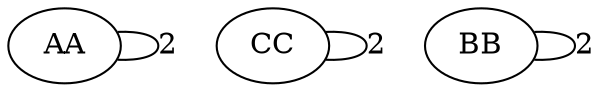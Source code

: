 digraph "graph" {
edge[dir=none]
"AA"->"AA" [ label="2" ]
"CC"->"CC" [ label="2" ]
"BB"->"BB" [ label="2" ]
}